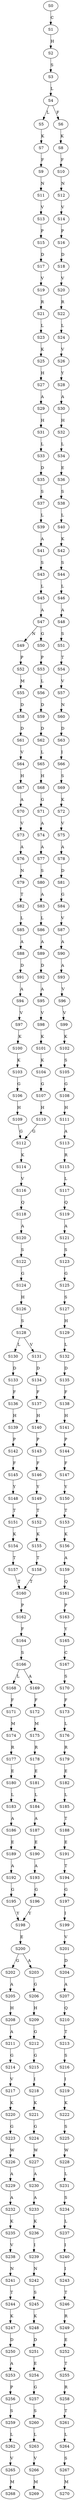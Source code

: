 strict digraph  {
	S0 -> S1 [ label = C ];
	S1 -> S2 [ label = H ];
	S2 -> S3 [ label = S ];
	S3 -> S4 [ label = L ];
	S4 -> S5 [ label = L ];
	S4 -> S6 [ label = F ];
	S5 -> S7 [ label = K ];
	S6 -> S8 [ label = K ];
	S7 -> S9 [ label = F ];
	S8 -> S10 [ label = F ];
	S9 -> S11 [ label = N ];
	S10 -> S12 [ label = N ];
	S11 -> S13 [ label = V ];
	S12 -> S14 [ label = V ];
	S13 -> S15 [ label = P ];
	S14 -> S16 [ label = P ];
	S15 -> S17 [ label = D ];
	S16 -> S18 [ label = D ];
	S17 -> S19 [ label = V ];
	S18 -> S20 [ label = V ];
	S19 -> S21 [ label = R ];
	S20 -> S22 [ label = R ];
	S21 -> S23 [ label = L ];
	S22 -> S24 [ label = L ];
	S23 -> S25 [ label = K ];
	S24 -> S26 [ label = V ];
	S25 -> S27 [ label = H ];
	S26 -> S28 [ label = Y ];
	S27 -> S29 [ label = A ];
	S28 -> S30 [ label = A ];
	S29 -> S31 [ label = H ];
	S30 -> S32 [ label = H ];
	S31 -> S33 [ label = L ];
	S32 -> S34 [ label = L ];
	S33 -> S35 [ label = D ];
	S34 -> S36 [ label = E ];
	S35 -> S37 [ label = S ];
	S36 -> S38 [ label = S ];
	S37 -> S39 [ label = L ];
	S38 -> S40 [ label = L ];
	S39 -> S41 [ label = A ];
	S40 -> S42 [ label = K ];
	S41 -> S43 [ label = S ];
	S42 -> S44 [ label = S ];
	S43 -> S45 [ label = L ];
	S44 -> S46 [ label = L ];
	S45 -> S47 [ label = A ];
	S46 -> S48 [ label = A ];
	S47 -> S49 [ label = N ];
	S47 -> S50 [ label = G ];
	S48 -> S51 [ label = S ];
	S49 -> S52 [ label = P ];
	S50 -> S53 [ label = P ];
	S51 -> S54 [ label = T ];
	S52 -> S55 [ label = M ];
	S53 -> S56 [ label = L ];
	S54 -> S57 [ label = V ];
	S55 -> S58 [ label = D ];
	S56 -> S59 [ label = D ];
	S57 -> S60 [ label = N ];
	S58 -> S61 [ label = D ];
	S59 -> S62 [ label = D ];
	S60 -> S63 [ label = D ];
	S61 -> S64 [ label = V ];
	S62 -> S65 [ label = L ];
	S63 -> S66 [ label = I ];
	S64 -> S67 [ label = H ];
	S65 -> S68 [ label = H ];
	S66 -> S69 [ label = S ];
	S67 -> S70 [ label = A ];
	S68 -> S71 [ label = G ];
	S69 -> S72 [ label = K ];
	S70 -> S73 [ label = V ];
	S71 -> S74 [ label = A ];
	S72 -> S75 [ label = V ];
	S73 -> S76 [ label = A ];
	S74 -> S77 [ label = A ];
	S75 -> S78 [ label = A ];
	S76 -> S79 [ label = N ];
	S77 -> S80 [ label = S ];
	S78 -> S81 [ label = D ];
	S79 -> S82 [ label = T ];
	S80 -> S83 [ label = A ];
	S81 -> S84 [ label = G ];
	S82 -> S85 [ label = L ];
	S83 -> S86 [ label = L ];
	S84 -> S87 [ label = V ];
	S85 -> S88 [ label = A ];
	S86 -> S89 [ label = A ];
	S87 -> S90 [ label = A ];
	S88 -> S91 [ label = D ];
	S89 -> S92 [ label = D ];
	S90 -> S93 [ label = A ];
	S91 -> S94 [ label = A ];
	S92 -> S95 [ label = A ];
	S93 -> S96 [ label = V ];
	S94 -> S97 [ label = V ];
	S95 -> S98 [ label = V ];
	S96 -> S99 [ label = V ];
	S97 -> S100 [ label = K ];
	S98 -> S101 [ label = K ];
	S99 -> S102 [ label = K ];
	S100 -> S103 [ label = K ];
	S101 -> S104 [ label = K ];
	S102 -> S105 [ label = S ];
	S103 -> S106 [ label = G ];
	S104 -> S107 [ label = G ];
	S105 -> S108 [ label = G ];
	S106 -> S109 [ label = H ];
	S107 -> S110 [ label = H ];
	S108 -> S111 [ label = H ];
	S109 -> S112 [ label = G ];
	S110 -> S112 [ label = G ];
	S111 -> S113 [ label = A ];
	S112 -> S114 [ label = K ];
	S113 -> S115 [ label = R ];
	S114 -> S116 [ label = V ];
	S115 -> S117 [ label = L ];
	S116 -> S118 [ label = Q ];
	S117 -> S119 [ label = Q ];
	S118 -> S120 [ label = A ];
	S119 -> S121 [ label = A ];
	S120 -> S122 [ label = S ];
	S121 -> S123 [ label = S ];
	S122 -> S124 [ label = G ];
	S123 -> S125 [ label = G ];
	S124 -> S126 [ label = H ];
	S125 -> S127 [ label = S ];
	S126 -> S128 [ label = S ];
	S127 -> S129 [ label = H ];
	S128 -> S130 [ label = L ];
	S128 -> S131 [ label = V ];
	S129 -> S132 [ label = L ];
	S130 -> S133 [ label = D ];
	S131 -> S134 [ label = D ];
	S132 -> S135 [ label = D ];
	S133 -> S136 [ label = F ];
	S134 -> S137 [ label = F ];
	S135 -> S138 [ label = F ];
	S136 -> S139 [ label = H ];
	S137 -> S140 [ label = H ];
	S138 -> S141 [ label = H ];
	S139 -> S142 [ label = P ];
	S140 -> S143 [ label = P ];
	S141 -> S144 [ label = P ];
	S142 -> S145 [ label = F ];
	S143 -> S146 [ label = F ];
	S144 -> S147 [ label = F ];
	S145 -> S148 [ label = Y ];
	S146 -> S149 [ label = Y ];
	S147 -> S150 [ label = Y ];
	S148 -> S151 [ label = T ];
	S149 -> S152 [ label = T ];
	S150 -> S153 [ label = T ];
	S151 -> S154 [ label = K ];
	S152 -> S155 [ label = K ];
	S153 -> S156 [ label = K ];
	S154 -> S157 [ label = T ];
	S155 -> S158 [ label = T ];
	S156 -> S159 [ label = A ];
	S157 -> S160 [ label = T ];
	S158 -> S160 [ label = T ];
	S159 -> S161 [ label = Q ];
	S160 -> S162 [ label = P ];
	S161 -> S163 [ label = P ];
	S162 -> S164 [ label = F ];
	S163 -> S165 [ label = Y ];
	S164 -> S166 [ label = S ];
	S165 -> S167 [ label = C ];
	S166 -> S168 [ label = L ];
	S166 -> S169 [ label = A ];
	S167 -> S170 [ label = S ];
	S168 -> S171 [ label = F ];
	S169 -> S172 [ label = F ];
	S170 -> S173 [ label = F ];
	S171 -> S174 [ label = M ];
	S172 -> S175 [ label = M ];
	S173 -> S176 [ label = L ];
	S174 -> S177 [ label = R ];
	S175 -> S178 [ label = R ];
	S176 -> S179 [ label = R ];
	S177 -> S180 [ label = E ];
	S178 -> S181 [ label = E ];
	S179 -> S182 [ label = E ];
	S180 -> S183 [ label = L ];
	S181 -> S184 [ label = L ];
	S182 -> S185 [ label = L ];
	S183 -> S186 [ label = A ];
	S184 -> S187 [ label = A ];
	S185 -> S188 [ label = T ];
	S186 -> S189 [ label = E ];
	S187 -> S190 [ label = E ];
	S188 -> S191 [ label = E ];
	S189 -> S192 [ label = A ];
	S190 -> S193 [ label = A ];
	S191 -> S194 [ label = T ];
	S192 -> S195 [ label = G ];
	S193 -> S196 [ label = G ];
	S194 -> S197 [ label = G ];
	S195 -> S198 [ label = Y ];
	S196 -> S198 [ label = Y ];
	S197 -> S199 [ label = I ];
	S198 -> S200 [ label = E ];
	S199 -> S201 [ label = V ];
	S200 -> S202 [ label = G ];
	S200 -> S203 [ label = A ];
	S201 -> S204 [ label = D ];
	S202 -> S205 [ label = A ];
	S203 -> S206 [ label = G ];
	S204 -> S207 [ label = A ];
	S205 -> S208 [ label = H ];
	S206 -> S209 [ label = H ];
	S207 -> S210 [ label = Q ];
	S208 -> S211 [ label = A ];
	S209 -> S212 [ label = G ];
	S210 -> S213 [ label = T ];
	S211 -> S214 [ label = G ];
	S212 -> S215 [ label = G ];
	S213 -> S216 [ label = S ];
	S214 -> S217 [ label = V ];
	S215 -> S218 [ label = I ];
	S216 -> S219 [ label = I ];
	S217 -> S220 [ label = K ];
	S218 -> S221 [ label = K ];
	S219 -> S222 [ label = K ];
	S220 -> S223 [ label = G ];
	S221 -> S224 [ label = G ];
	S222 -> S225 [ label = S ];
	S223 -> S226 [ label = W ];
	S224 -> S227 [ label = W ];
	S225 -> S228 [ label = W ];
	S226 -> S229 [ label = A ];
	S227 -> S230 [ label = A ];
	S228 -> S231 [ label = L ];
	S229 -> S232 [ label = A ];
	S230 -> S233 [ label = A ];
	S231 -> S234 [ label = S ];
	S232 -> S235 [ label = K ];
	S233 -> S236 [ label = K ];
	S234 -> S237 [ label = L ];
	S235 -> S238 [ label = V ];
	S236 -> S239 [ label = I ];
	S237 -> S240 [ label = I ];
	S238 -> S241 [ label = N ];
	S239 -> S242 [ label = N ];
	S240 -> S243 [ label = I ];
	S241 -> S244 [ label = T ];
	S242 -> S245 [ label = S ];
	S243 -> S246 [ label = T ];
	S244 -> S247 [ label = K ];
	S245 -> S248 [ label = K ];
	S246 -> S249 [ label = R ];
	S247 -> S250 [ label = D ];
	S248 -> S251 [ label = D ];
	S249 -> S252 [ label = E ];
	S250 -> S253 [ label = A ];
	S251 -> S254 [ label = E ];
	S252 -> S255 [ label = T ];
	S253 -> S256 [ label = P ];
	S254 -> S257 [ label = G ];
	S255 -> S258 [ label = R ];
	S256 -> S259 [ label = S ];
	S257 -> S260 [ label = S ];
	S258 -> S261 [ label = T ];
	S259 -> S262 [ label = L ];
	S260 -> S263 [ label = L ];
	S261 -> S264 [ label = L ];
	S262 -> S265 [ label = V ];
	S263 -> S266 [ label = V ];
	S264 -> S267 [ label = S ];
	S265 -> S268 [ label = M ];
	S266 -> S269 [ label = M ];
	S267 -> S270 [ label = M ];
}
